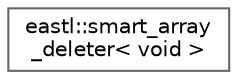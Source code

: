digraph "类继承关系图"
{
 // LATEX_PDF_SIZE
  bgcolor="transparent";
  edge [fontname=Helvetica,fontsize=10,labelfontname=Helvetica,labelfontsize=10];
  node [fontname=Helvetica,fontsize=10,shape=box,height=0.2,width=0.4];
  rankdir="LR";
  Node0 [id="Node000000",label="eastl::smart_array\l_deleter\< void \>",height=0.2,width=0.4,color="grey40", fillcolor="white", style="filled",URL="$structeastl_1_1smart__array__deleter_3_01void_01_4.html",tooltip=" "];
}
